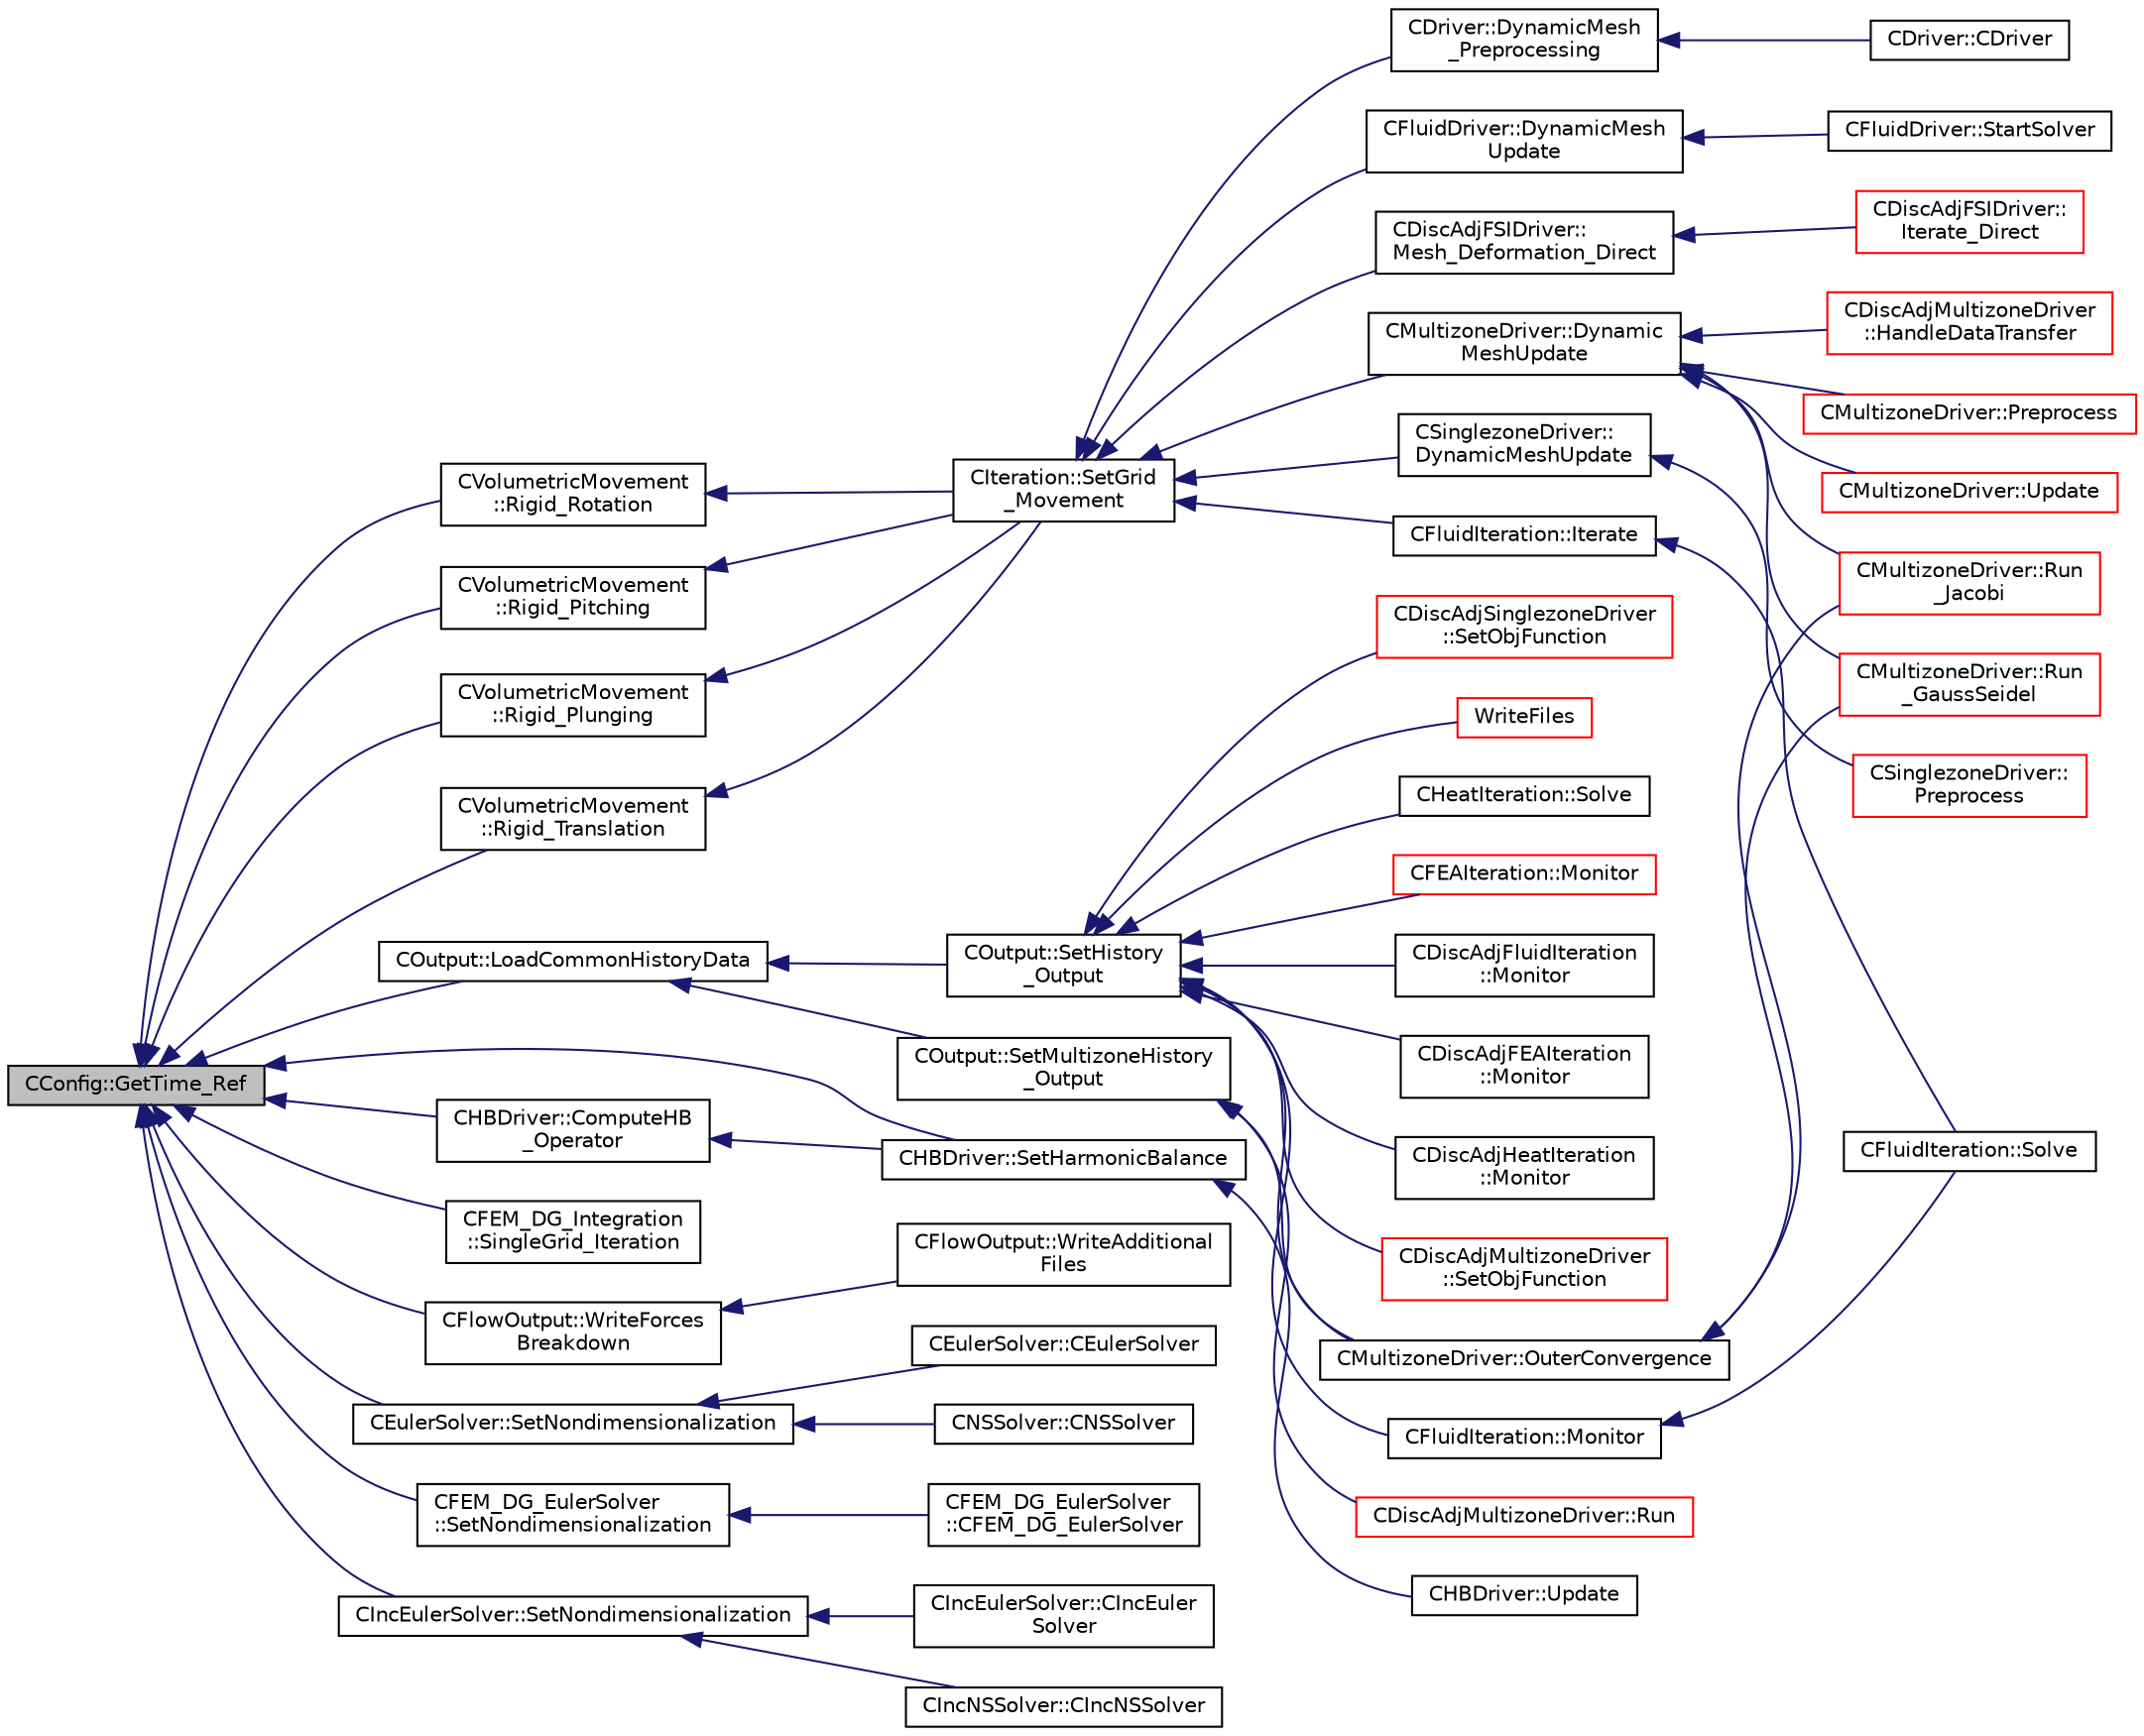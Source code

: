 digraph "CConfig::GetTime_Ref"
{
  edge [fontname="Helvetica",fontsize="10",labelfontname="Helvetica",labelfontsize="10"];
  node [fontname="Helvetica",fontsize="10",shape=record];
  rankdir="LR";
  Node12826 [label="CConfig::GetTime_Ref",height=0.2,width=0.4,color="black", fillcolor="grey75", style="filled", fontcolor="black"];
  Node12826 -> Node12827 [dir="back",color="midnightblue",fontsize="10",style="solid",fontname="Helvetica"];
  Node12827 [label="CVolumetricMovement\l::Rigid_Rotation",height=0.2,width=0.4,color="black", fillcolor="white", style="filled",URL="$class_c_volumetric_movement.html#a316597f05a787ca1b683aba66214110b",tooltip="Unsteady grid movement using rigid mesh rotation. "];
  Node12827 -> Node12828 [dir="back",color="midnightblue",fontsize="10",style="solid",fontname="Helvetica"];
  Node12828 [label="CIteration::SetGrid\l_Movement",height=0.2,width=0.4,color="black", fillcolor="white", style="filled",URL="$class_c_iteration.html#a7b36785762f6b0c214569b185b858b6c",tooltip="Updates the positions and grid velocities for dynamic meshes between physical time steps..."];
  Node12828 -> Node12829 [dir="back",color="midnightblue",fontsize="10",style="solid",fontname="Helvetica"];
  Node12829 [label="CDriver::DynamicMesh\l_Preprocessing",height=0.2,width=0.4,color="black", fillcolor="white", style="filled",URL="$class_c_driver.html#af585d91d9c08dbddcc2b3e67dd5f5af9",tooltip="GridMovement_Preprocessing. "];
  Node12829 -> Node12830 [dir="back",color="midnightblue",fontsize="10",style="solid",fontname="Helvetica"];
  Node12830 [label="CDriver::CDriver",height=0.2,width=0.4,color="black", fillcolor="white", style="filled",URL="$class_c_driver.html#a3fca4a013a6efa9bbb38fe78a86b5f3d",tooltip="Constructor of the class. "];
  Node12828 -> Node12831 [dir="back",color="midnightblue",fontsize="10",style="solid",fontname="Helvetica"];
  Node12831 [label="CFluidDriver::DynamicMesh\lUpdate",height=0.2,width=0.4,color="black", fillcolor="white", style="filled",URL="$class_c_fluid_driver.html#a4eee67049f34a1875a42afa470e9f828",tooltip="Perform a dynamic mesh deformation, included grid velocity computation and the update of the multigri..."];
  Node12831 -> Node12832 [dir="back",color="midnightblue",fontsize="10",style="solid",fontname="Helvetica"];
  Node12832 [label="CFluidDriver::StartSolver",height=0.2,width=0.4,color="black", fillcolor="white", style="filled",URL="$class_c_fluid_driver.html#a1c122d5a4b5f562f69a84aef2b8bd6d5",tooltip="Launch the computation for all zones and all physics. "];
  Node12828 -> Node12833 [dir="back",color="midnightblue",fontsize="10",style="solid",fontname="Helvetica"];
  Node12833 [label="CDiscAdjFSIDriver::\lMesh_Deformation_Direct",height=0.2,width=0.4,color="black", fillcolor="white", style="filled",URL="$class_c_disc_adj_f_s_i_driver.html#ad683500d6b3773af342165b1b18f5c59",tooltip="Run a direct mesh deformation. "];
  Node12833 -> Node12834 [dir="back",color="midnightblue",fontsize="10",style="solid",fontname="Helvetica"];
  Node12834 [label="CDiscAdjFSIDriver::\lIterate_Direct",height=0.2,width=0.4,color="red", fillcolor="white", style="filled",URL="$class_c_disc_adj_f_s_i_driver.html#acd9e7f14d860522e48ba2b6db34efd49",tooltip="Iterate the direct solver for recording. "];
  Node12828 -> Node12838 [dir="back",color="midnightblue",fontsize="10",style="solid",fontname="Helvetica"];
  Node12838 [label="CMultizoneDriver::Dynamic\lMeshUpdate",height=0.2,width=0.4,color="black", fillcolor="white", style="filled",URL="$class_c_multizone_driver.html#ad28a95a48e9750237a5e2b1bf2c4aac9",tooltip="Perform a dynamic mesh deformation, included grid velocity computation and the update of the multigri..."];
  Node12838 -> Node12839 [dir="back",color="midnightblue",fontsize="10",style="solid",fontname="Helvetica"];
  Node12839 [label="CDiscAdjMultizoneDriver\l::HandleDataTransfer",height=0.2,width=0.4,color="red", fillcolor="white", style="filled",URL="$class_c_disc_adj_multizone_driver.html#ab33de05a7a1f77dcf60014a4a35dd4f1",tooltip="Transfer data between zones and update grids when required. "];
  Node12838 -> Node12844 [dir="back",color="midnightblue",fontsize="10",style="solid",fontname="Helvetica"];
  Node12844 [label="CMultizoneDriver::Preprocess",height=0.2,width=0.4,color="red", fillcolor="white", style="filled",URL="$class_c_multizone_driver.html#a29c97f0dff69501feb7d5f8fe2670088",tooltip="Preprocess the multizone iteration. "];
  Node12838 -> Node12846 [dir="back",color="midnightblue",fontsize="10",style="solid",fontname="Helvetica"];
  Node12846 [label="CMultizoneDriver::Run\l_GaussSeidel",height=0.2,width=0.4,color="red", fillcolor="white", style="filled",URL="$class_c_multizone_driver.html#a8036223cdbe0c0d4552f17f6bad9189b",tooltip="Run a Block Gauss-Seidel iteration in all physical zones. "];
  Node12838 -> Node12847 [dir="back",color="midnightblue",fontsize="10",style="solid",fontname="Helvetica"];
  Node12847 [label="CMultizoneDriver::Run\l_Jacobi",height=0.2,width=0.4,color="red", fillcolor="white", style="filled",URL="$class_c_multizone_driver.html#a1bf2824daac5a10e8fb7387676eee338",tooltip="Run a Block-Jacobi iteration in all physical zones. "];
  Node12838 -> Node12848 [dir="back",color="midnightblue",fontsize="10",style="solid",fontname="Helvetica"];
  Node12848 [label="CMultizoneDriver::Update",height=0.2,width=0.4,color="red", fillcolor="white", style="filled",URL="$class_c_multizone_driver.html#ac5d960382730c14b035965906cf02cb6",tooltip="Update the dual-time solution within multiple zones. "];
  Node12828 -> Node12849 [dir="back",color="midnightblue",fontsize="10",style="solid",fontname="Helvetica"];
  Node12849 [label="CSinglezoneDriver::\lDynamicMeshUpdate",height=0.2,width=0.4,color="black", fillcolor="white", style="filled",URL="$class_c_singlezone_driver.html#a8cf4c7786b495d459818b656a7f6a357",tooltip="Perform a dynamic mesh deformation, included grid velocity computation and the update of the multigri..."];
  Node12849 -> Node12850 [dir="back",color="midnightblue",fontsize="10",style="solid",fontname="Helvetica"];
  Node12850 [label="CSinglezoneDriver::\lPreprocess",height=0.2,width=0.4,color="red", fillcolor="white", style="filled",URL="$class_c_singlezone_driver.html#adc6587c2d0cd656a4fbdebaf611fbbc8",tooltip="Preprocess the single-zone iteration. "];
  Node12828 -> Node12852 [dir="back",color="midnightblue",fontsize="10",style="solid",fontname="Helvetica"];
  Node12852 [label="CFluidIteration::Iterate",height=0.2,width=0.4,color="black", fillcolor="white", style="filled",URL="$class_c_fluid_iteration.html#ab1379b4cba3d8c893395123fb6030986",tooltip="Perform a single iteration of the fluid system. "];
  Node12852 -> Node12853 [dir="back",color="midnightblue",fontsize="10",style="solid",fontname="Helvetica"];
  Node12853 [label="CFluidIteration::Solve",height=0.2,width=0.4,color="black", fillcolor="white", style="filled",URL="$class_c_fluid_iteration.html#ae22cd342c9c9d2ea5ac3f5103394ff80",tooltip="Iterate the fluid system for a number of Inner_Iter iterations. "];
  Node12826 -> Node12854 [dir="back",color="midnightblue",fontsize="10",style="solid",fontname="Helvetica"];
  Node12854 [label="CVolumetricMovement\l::Rigid_Pitching",height=0.2,width=0.4,color="black", fillcolor="white", style="filled",URL="$class_c_volumetric_movement.html#a9806afa50b53c60376844053db15420c",tooltip="Unsteady pitching grid movement using rigid mesh motion. "];
  Node12854 -> Node12828 [dir="back",color="midnightblue",fontsize="10",style="solid",fontname="Helvetica"];
  Node12826 -> Node12855 [dir="back",color="midnightblue",fontsize="10",style="solid",fontname="Helvetica"];
  Node12855 [label="CVolumetricMovement\l::Rigid_Plunging",height=0.2,width=0.4,color="black", fillcolor="white", style="filled",URL="$class_c_volumetric_movement.html#a886e5096f246aec19af2b98bad3e39b2",tooltip="Unsteady plunging grid movement using rigid mesh motion. "];
  Node12855 -> Node12828 [dir="back",color="midnightblue",fontsize="10",style="solid",fontname="Helvetica"];
  Node12826 -> Node12856 [dir="back",color="midnightblue",fontsize="10",style="solid",fontname="Helvetica"];
  Node12856 [label="CVolumetricMovement\l::Rigid_Translation",height=0.2,width=0.4,color="black", fillcolor="white", style="filled",URL="$class_c_volumetric_movement.html#a00368e3044dd07d74e1fafdc11980644",tooltip="Unsteady translational grid movement using rigid mesh motion. "];
  Node12856 -> Node12828 [dir="back",color="midnightblue",fontsize="10",style="solid",fontname="Helvetica"];
  Node12826 -> Node12857 [dir="back",color="midnightblue",fontsize="10",style="solid",fontname="Helvetica"];
  Node12857 [label="CHBDriver::SetHarmonicBalance",height=0.2,width=0.4,color="black", fillcolor="white", style="filled",URL="$class_c_h_b_driver.html#a1c864c75002bc45dc6fdb4593e6b5fe3",tooltip="Computation and storage of the Harmonic Balance method source terms. "];
  Node12857 -> Node12858 [dir="back",color="midnightblue",fontsize="10",style="solid",fontname="Helvetica"];
  Node12858 [label="CHBDriver::Update",height=0.2,width=0.4,color="black", fillcolor="white", style="filled",URL="$class_c_h_b_driver.html#ad34ec58b57d70fdf128bb6685f732505",tooltip="Update the solution for the Harmonic Balance. "];
  Node12826 -> Node12859 [dir="back",color="midnightblue",fontsize="10",style="solid",fontname="Helvetica"];
  Node12859 [label="CHBDriver::ComputeHB\l_Operator",height=0.2,width=0.4,color="black", fillcolor="white", style="filled",URL="$class_c_h_b_driver.html#a6ace5ba1a69b34b2b292034268f280a2",tooltip="Computation of the Harmonic Balance operator matrix for harmonic balance. "];
  Node12859 -> Node12857 [dir="back",color="midnightblue",fontsize="10",style="solid",fontname="Helvetica"];
  Node12826 -> Node12860 [dir="back",color="midnightblue",fontsize="10",style="solid",fontname="Helvetica"];
  Node12860 [label="CFEM_DG_Integration\l::SingleGrid_Iteration",height=0.2,width=0.4,color="black", fillcolor="white", style="filled",URL="$class_c_f_e_m___d_g___integration.html#a257b5aa24534c1864ea47c069edf1f1d",tooltip="Do the numerical integration (implicit) of the turbulence solver. "];
  Node12826 -> Node12861 [dir="back",color="midnightblue",fontsize="10",style="solid",fontname="Helvetica"];
  Node12861 [label="CFlowOutput::WriteForces\lBreakdown",height=0.2,width=0.4,color="black", fillcolor="white", style="filled",URL="$class_c_flow_output.html#afacedef2006aa6fcf8c9a312b5f4430c",tooltip="Write the forces breakdown file. "];
  Node12861 -> Node12862 [dir="back",color="midnightblue",fontsize="10",style="solid",fontname="Helvetica"];
  Node12862 [label="CFlowOutput::WriteAdditional\lFiles",height=0.2,width=0.4,color="black", fillcolor="white", style="filled",URL="$class_c_flow_output.html#aaac3fb7b2575967b157c306065ab1ea8",tooltip="Write any additional files defined for the current solver. "];
  Node12826 -> Node12863 [dir="back",color="midnightblue",fontsize="10",style="solid",fontname="Helvetica"];
  Node12863 [label="COutput::LoadCommonHistoryData",height=0.2,width=0.4,color="black", fillcolor="white", style="filled",URL="$class_c_output.html#aa767bd68c5606524b19f1957b9bf4ce8",tooltip="Load values of the history fields common for all solvers. "];
  Node12863 -> Node12864 [dir="back",color="midnightblue",fontsize="10",style="solid",fontname="Helvetica"];
  Node12864 [label="COutput::SetHistory\l_Output",height=0.2,width=0.4,color="black", fillcolor="white", style="filled",URL="$class_c_output.html#acf84143df1a158647605c980ecae2d7c",tooltip="Collects history data from the solvers, monitors the convergence and writes to screen and history fil..."];
  Node12864 -> Node12865 [dir="back",color="midnightblue",fontsize="10",style="solid",fontname="Helvetica"];
  Node12865 [label="CDiscAdjMultizoneDriver\l::SetObjFunction",height=0.2,width=0.4,color="red", fillcolor="white", style="filled",URL="$class_c_disc_adj_multizone_driver.html#afda203e78a0e4cfde8c3fbb02ef3fd3e",tooltip="Set the objective function. "];
  Node12864 -> Node12866 [dir="back",color="midnightblue",fontsize="10",style="solid",fontname="Helvetica"];
  Node12866 [label="CDiscAdjSinglezoneDriver\l::SetObjFunction",height=0.2,width=0.4,color="red", fillcolor="white", style="filled",URL="$class_c_disc_adj_singlezone_driver.html#aea0513ac808106c6a92be610b3b17a6a",tooltip="Set the objective function. "];
  Node12864 -> Node12872 [dir="back",color="midnightblue",fontsize="10",style="solid",fontname="Helvetica"];
  Node12872 [label="CMultizoneDriver::OuterConvergence",height=0.2,width=0.4,color="black", fillcolor="white", style="filled",URL="$class_c_multizone_driver.html#ae72bb40195e4066bc4be4adfb0df29e9",tooltip="Check the convergence at the outer level. "];
  Node12872 -> Node12846 [dir="back",color="midnightblue",fontsize="10",style="solid",fontname="Helvetica"];
  Node12872 -> Node12847 [dir="back",color="midnightblue",fontsize="10",style="solid",fontname="Helvetica"];
  Node12864 -> Node12873 [dir="back",color="midnightblue",fontsize="10",style="solid",fontname="Helvetica"];
  Node12873 [label="CFluidIteration::Monitor",height=0.2,width=0.4,color="black", fillcolor="white", style="filled",URL="$class_c_fluid_iteration.html#a563192d869a4e82151c0bf6781b4890d",tooltip="Monitors the convergence and other metrics for the fluid system. "];
  Node12873 -> Node12853 [dir="back",color="midnightblue",fontsize="10",style="solid",fontname="Helvetica"];
  Node12864 -> Node12874 [dir="back",color="midnightblue",fontsize="10",style="solid",fontname="Helvetica"];
  Node12874 [label="CHeatIteration::Solve",height=0.2,width=0.4,color="black", fillcolor="white", style="filled",URL="$class_c_heat_iteration.html#ac9bc702cd04ec181d142db04b176e3b1",tooltip="Perform a single iteration of the wave system. "];
  Node12864 -> Node12875 [dir="back",color="midnightblue",fontsize="10",style="solid",fontname="Helvetica"];
  Node12875 [label="CFEAIteration::Monitor",height=0.2,width=0.4,color="red", fillcolor="white", style="filled",URL="$class_c_f_e_a_iteration.html#a7516ed7e4948785514ba831232614f4d",tooltip="Monitors the convergence and other metrics for the FEM system. "];
  Node12864 -> Node12879 [dir="back",color="midnightblue",fontsize="10",style="solid",fontname="Helvetica"];
  Node12879 [label="CDiscAdjFluidIteration\l::Monitor",height=0.2,width=0.4,color="black", fillcolor="white", style="filled",URL="$class_c_disc_adj_fluid_iteration.html#a14cf7549b8fe39e06b8e9dfc8428a312",tooltip="Monitors the convergence and other metrics for the discrete adjoint fluid system. ..."];
  Node12864 -> Node12880 [dir="back",color="midnightblue",fontsize="10",style="solid",fontname="Helvetica"];
  Node12880 [label="CDiscAdjFEAIteration\l::Monitor",height=0.2,width=0.4,color="black", fillcolor="white", style="filled",URL="$class_c_disc_adj_f_e_a_iteration.html#a03edd3ebdc8edac7c0507c8572621f64",tooltip="Monitors the convergence and other metrics for the discrete adjoint mean flow system. "];
  Node12864 -> Node12881 [dir="back",color="midnightblue",fontsize="10",style="solid",fontname="Helvetica"];
  Node12881 [label="CDiscAdjHeatIteration\l::Monitor",height=0.2,width=0.4,color="black", fillcolor="white", style="filled",URL="$class_c_disc_adj_heat_iteration.html#a01381d44508f208bcb608bdf2d4db022",tooltip="Monitors the convergence and other metrics for the discrete adjoint fluid system. ..."];
  Node12864 -> Node12882 [dir="back",color="midnightblue",fontsize="10",style="solid",fontname="Helvetica"];
  Node12882 [label="WriteFiles",height=0.2,width=0.4,color="red", fillcolor="white", style="filled",URL="$_s_u2___s_o_l_8cpp.html#a43305e0af849b318ce139ccf6a164626"];
  Node12863 -> Node12884 [dir="back",color="midnightblue",fontsize="10",style="solid",fontname="Helvetica"];
  Node12884 [label="COutput::SetMultizoneHistory\l_Output",height=0.2,width=0.4,color="black", fillcolor="white", style="filled",URL="$class_c_output.html#a15b0776bd2ed68b43e3c0bd3b9b56490"];
  Node12884 -> Node12841 [dir="back",color="midnightblue",fontsize="10",style="solid",fontname="Helvetica"];
  Node12841 [label="CDiscAdjMultizoneDriver::Run",height=0.2,width=0.4,color="red", fillcolor="white", style="filled",URL="$class_c_disc_adj_multizone_driver.html#af996aecdb6d20aa4fc81c9b67295abf5",tooltip="[Overload] Run an discrete adjoint update of all solvers within multiple zones. "];
  Node12884 -> Node12872 [dir="back",color="midnightblue",fontsize="10",style="solid",fontname="Helvetica"];
  Node12826 -> Node12885 [dir="back",color="midnightblue",fontsize="10",style="solid",fontname="Helvetica"];
  Node12885 [label="CEulerSolver::SetNondimensionalization",height=0.2,width=0.4,color="black", fillcolor="white", style="filled",URL="$class_c_euler_solver.html#a1c633d6e77fefb2e76308e2ba0af0c2c",tooltip="Set the solver nondimensionalization. "];
  Node12885 -> Node12886 [dir="back",color="midnightblue",fontsize="10",style="solid",fontname="Helvetica"];
  Node12886 [label="CEulerSolver::CEulerSolver",height=0.2,width=0.4,color="black", fillcolor="white", style="filled",URL="$class_c_euler_solver.html#ae1e74218b4e943111b100d7ddcbd4db9"];
  Node12885 -> Node12887 [dir="back",color="midnightblue",fontsize="10",style="solid",fontname="Helvetica"];
  Node12887 [label="CNSSolver::CNSSolver",height=0.2,width=0.4,color="black", fillcolor="white", style="filled",URL="$class_c_n_s_solver.html#a2a8ad49c42b4546696e631cf44b7788b"];
  Node12826 -> Node12888 [dir="back",color="midnightblue",fontsize="10",style="solid",fontname="Helvetica"];
  Node12888 [label="CFEM_DG_EulerSolver\l::SetNondimensionalization",height=0.2,width=0.4,color="black", fillcolor="white", style="filled",URL="$class_c_f_e_m___d_g___euler_solver.html#a31316dc2fe564329d9bb372961b10a3a",tooltip="Set the fluid solver nondimensionalization. "];
  Node12888 -> Node12889 [dir="back",color="midnightblue",fontsize="10",style="solid",fontname="Helvetica"];
  Node12889 [label="CFEM_DG_EulerSolver\l::CFEM_DG_EulerSolver",height=0.2,width=0.4,color="black", fillcolor="white", style="filled",URL="$class_c_f_e_m___d_g___euler_solver.html#a70d30ef9e7cd7620d54ec73f4b1ed28c"];
  Node12826 -> Node12890 [dir="back",color="midnightblue",fontsize="10",style="solid",fontname="Helvetica"];
  Node12890 [label="CIncEulerSolver::SetNondimensionalization",height=0.2,width=0.4,color="black", fillcolor="white", style="filled",URL="$class_c_inc_euler_solver.html#a2cffaa24417cb3803d36d38b3874d6d0",tooltip="Set the solver nondimensionalization. "];
  Node12890 -> Node12891 [dir="back",color="midnightblue",fontsize="10",style="solid",fontname="Helvetica"];
  Node12891 [label="CIncEulerSolver::CIncEuler\lSolver",height=0.2,width=0.4,color="black", fillcolor="white", style="filled",URL="$class_c_inc_euler_solver.html#a91f644b8f9a00215bac5bcd31dfc06d8"];
  Node12890 -> Node12892 [dir="back",color="midnightblue",fontsize="10",style="solid",fontname="Helvetica"];
  Node12892 [label="CIncNSSolver::CIncNSSolver",height=0.2,width=0.4,color="black", fillcolor="white", style="filled",URL="$class_c_inc_n_s_solver.html#a82152ac7e91fb1c5c073d98a1f08e2aa"];
}
